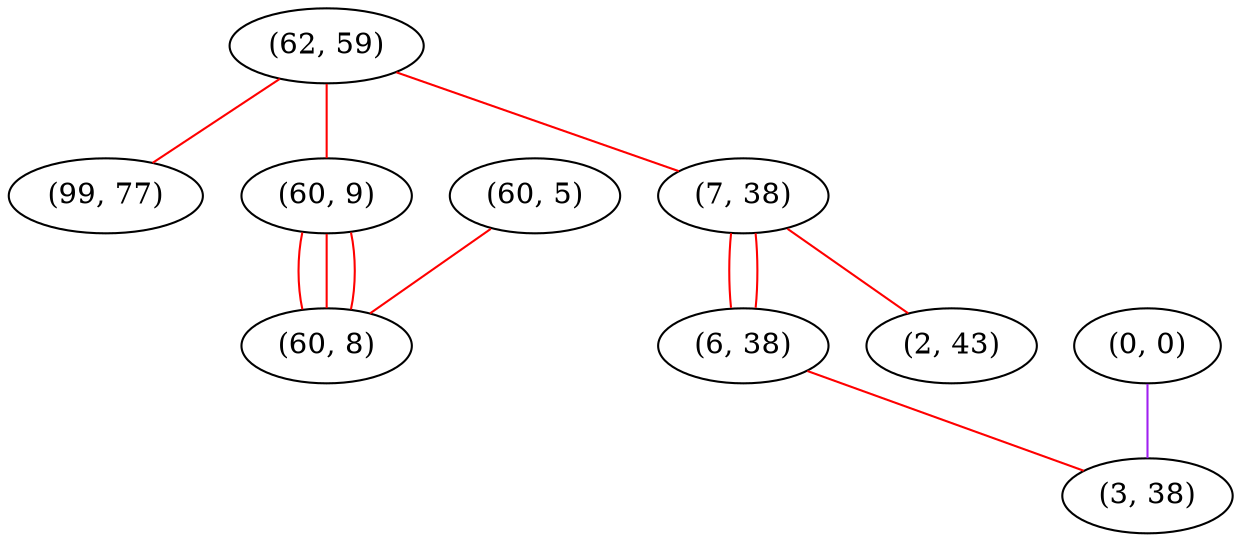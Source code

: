 graph "" {
"(62, 59)";
"(60, 5)";
"(0, 0)";
"(99, 77)";
"(60, 9)";
"(7, 38)";
"(6, 38)";
"(2, 43)";
"(60, 8)";
"(3, 38)";
"(62, 59)" -- "(7, 38)"  [color=red, key=0, weight=1];
"(62, 59)" -- "(60, 9)"  [color=red, key=0, weight=1];
"(62, 59)" -- "(99, 77)"  [color=red, key=0, weight=1];
"(60, 5)" -- "(60, 8)"  [color=red, key=0, weight=1];
"(0, 0)" -- "(3, 38)"  [color=purple, key=0, weight=4];
"(60, 9)" -- "(60, 8)"  [color=red, key=0, weight=1];
"(60, 9)" -- "(60, 8)"  [color=red, key=1, weight=1];
"(60, 9)" -- "(60, 8)"  [color=red, key=2, weight=1];
"(7, 38)" -- "(2, 43)"  [color=red, key=0, weight=1];
"(7, 38)" -- "(6, 38)"  [color=red, key=0, weight=1];
"(7, 38)" -- "(6, 38)"  [color=red, key=1, weight=1];
"(6, 38)" -- "(3, 38)"  [color=red, key=0, weight=1];
}
